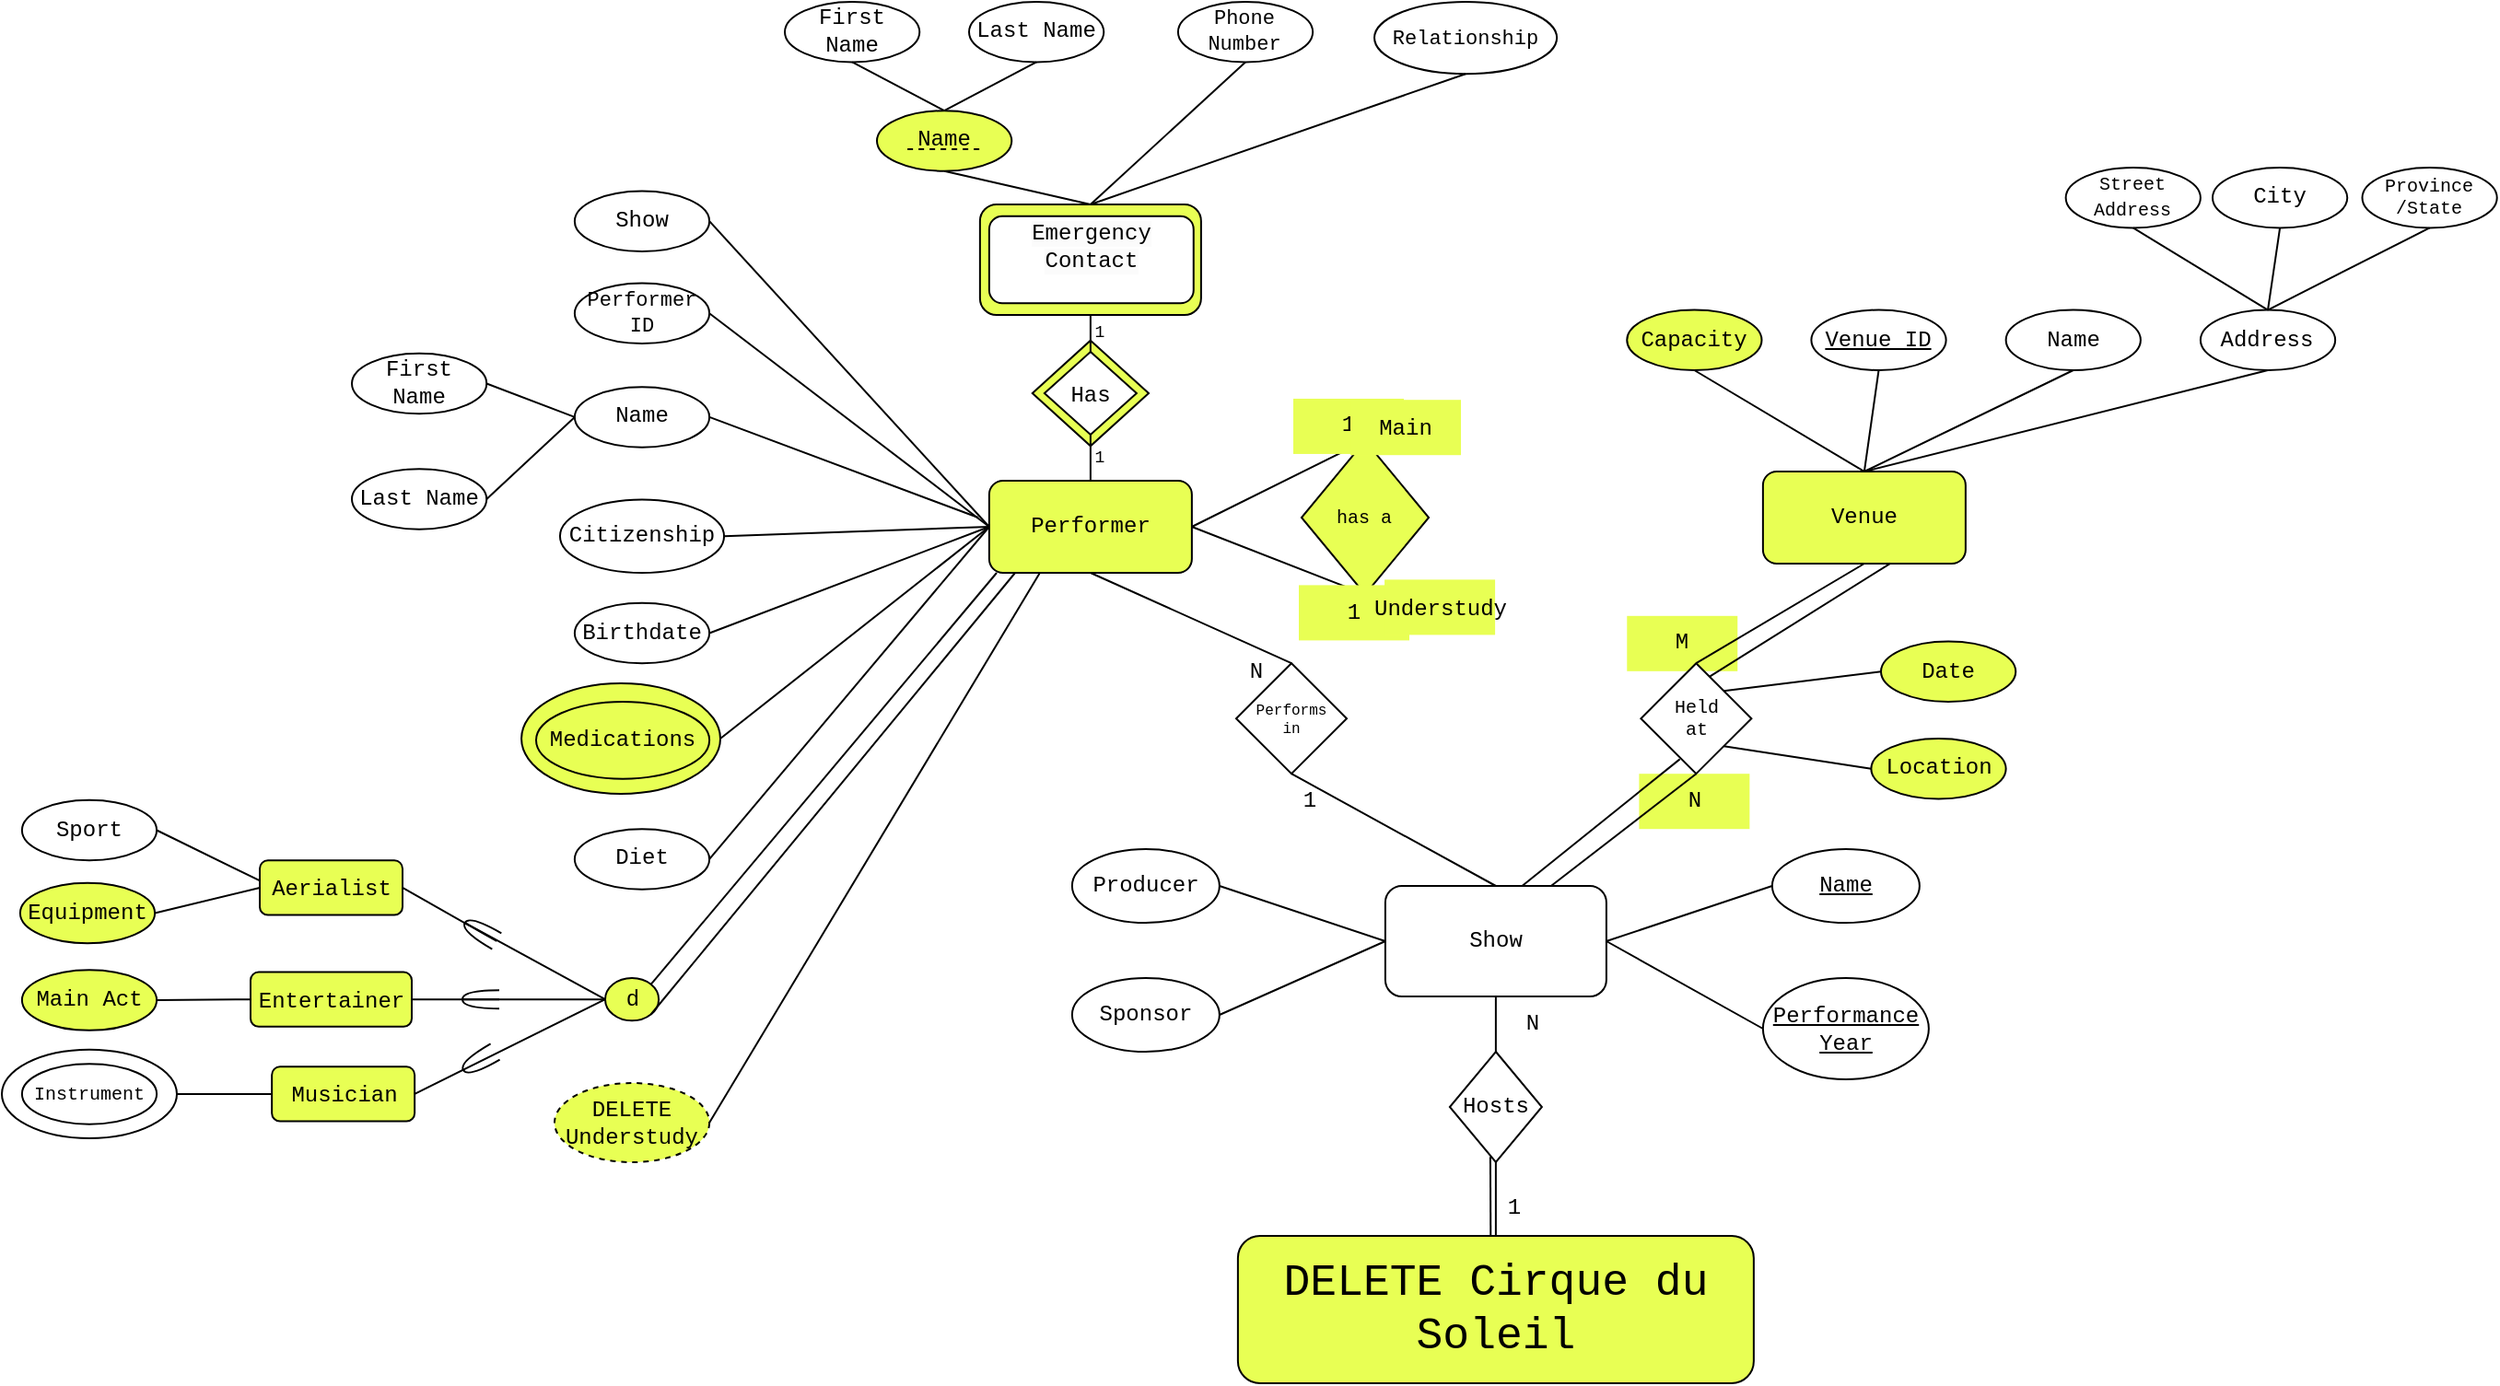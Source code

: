 <mxfile version="22.1.5" type="device">
  <diagram name="Page-1" id="KexDCUkcUmnVTUItNKQy">
    <mxGraphModel dx="1020" dy="557" grid="1" gridSize="10" guides="1" tooltips="1" connect="1" arrows="1" fold="1" page="1" pageScale="1" pageWidth="1400" pageHeight="850" math="0" shadow="0">
      <root>
        <mxCell id="0" />
        <mxCell id="1" parent="0" />
        <mxCell id="oTJskXEKOLYfiJNS8YBE-12" value="" style="rhombus;whiteSpace=wrap;html=1;fillColor=#E8FF54;" vertex="1" parent="1">
          <mxGeometry x="589.38" y="233.86" width="63.12" height="57.29" as="geometry" />
        </mxCell>
        <mxCell id="oTJskXEKOLYfiJNS8YBE-7" value="M" style="text;html=1;strokeColor=none;fillColor=#E8FF54;align=center;verticalAlign=middle;whiteSpace=wrap;rounded=0;fontFamily=Courier New;" vertex="1" parent="1">
          <mxGeometry x="912.13" y="383.41" width="60" height="30" as="geometry" />
        </mxCell>
        <mxCell id="oTJskXEKOLYfiJNS8YBE-5" value="N" style="text;html=1;strokeColor=none;fillColor=#E8FF54;align=center;verticalAlign=middle;whiteSpace=wrap;rounded=0;fontFamily=Courier New;" vertex="1" parent="1">
          <mxGeometry x="918.69" y="469.1" width="60" height="30" as="geometry" />
        </mxCell>
        <mxCell id="oTJskXEKOLYfiJNS8YBE-1" value="" style="ellipse;whiteSpace=wrap;html=1;fillColor=#E8FF54;" vertex="1" parent="1">
          <mxGeometry x="312.03" y="420" width="107.97" height="60" as="geometry" />
        </mxCell>
        <mxCell id="JFHQrs-vCwzhT06aBupK-2" value="Show" style="rounded=1;whiteSpace=wrap;html=1;fontFamily=Courier New;" parent="1" vertex="1">
          <mxGeometry x="780.94" y="530" width="120" height="60" as="geometry" />
        </mxCell>
        <mxCell id="JFHQrs-vCwzhT06aBupK-6" value="&lt;font style=&quot;font-size: 24px;&quot;&gt;&lt;span style=&quot;font-weight: normal;&quot;&gt;DELETE Cirque du Soleil&lt;/span&gt;&lt;/font&gt;" style="rounded=1;whiteSpace=wrap;html=1;fontStyle=1;fontFamily=Courier New;fillColor=#E8FF54;" parent="1" vertex="1">
          <mxGeometry x="700.94" y="720" width="280" height="80" as="geometry" />
        </mxCell>
        <mxCell id="JFHQrs-vCwzhT06aBupK-9" value="" style="rounded=1;whiteSpace=wrap;html=1;fontFamily=Courier New;fillColor=#E8FF54;" parent="1" vertex="1">
          <mxGeometry x="560.94" y="160" width="120" height="60" as="geometry" />
        </mxCell>
        <mxCell id="JFHQrs-vCwzhT06aBupK-10" value="&lt;font&gt;Hosts&lt;/font&gt;" style="rhombus;whiteSpace=wrap;html=1;fontFamily=Courier New;" parent="1" vertex="1">
          <mxGeometry x="815.94" y="620" width="50" height="60" as="geometry" />
        </mxCell>
        <mxCell id="JFHQrs-vCwzhT06aBupK-11" value="" style="endArrow=none;html=1;rounded=0;exitX=0.49;exitY=-0.006;exitDx=0;exitDy=0;entryX=0.44;entryY=0.952;entryDx=0;entryDy=0;entryPerimeter=0;exitPerimeter=0;fontFamily=Courier New;" parent="1" source="JFHQrs-vCwzhT06aBupK-6" target="JFHQrs-vCwzhT06aBupK-10" edge="1">
          <mxGeometry width="50" height="50" relative="1" as="geometry">
            <mxPoint x="830.94" y="720" as="sourcePoint" />
            <mxPoint x="830.94" y="680" as="targetPoint" />
          </mxGeometry>
        </mxCell>
        <mxCell id="JFHQrs-vCwzhT06aBupK-12" value="" style="endArrow=none;html=1;rounded=0;exitX=0.5;exitY=0;exitDx=0;exitDy=0;entryX=0.5;entryY=1;entryDx=0;entryDy=0;fontFamily=Courier New;" parent="1" source="JFHQrs-vCwzhT06aBupK-6" target="JFHQrs-vCwzhT06aBupK-10" edge="1">
          <mxGeometry width="50" height="50" relative="1" as="geometry">
            <mxPoint x="845.94" y="730" as="sourcePoint" />
            <mxPoint x="844.94" y="683" as="targetPoint" />
          </mxGeometry>
        </mxCell>
        <mxCell id="JFHQrs-vCwzhT06aBupK-13" value="" style="endArrow=none;html=1;rounded=0;entryX=0.5;entryY=1;entryDx=0;entryDy=0;fontFamily=Courier New;" parent="1" target="JFHQrs-vCwzhT06aBupK-2" edge="1">
          <mxGeometry width="50" height="50" relative="1" as="geometry">
            <mxPoint x="840.94" y="620" as="sourcePoint" />
            <mxPoint x="890.94" y="570" as="targetPoint" />
          </mxGeometry>
        </mxCell>
        <mxCell id="JFHQrs-vCwzhT06aBupK-14" value="1" style="text;html=1;strokeColor=none;fillColor=none;align=center;verticalAlign=middle;whiteSpace=wrap;rounded=0;fontFamily=Courier New;" parent="1" vertex="1">
          <mxGeometry x="820.94" y="690" width="60" height="30" as="geometry" />
        </mxCell>
        <mxCell id="JFHQrs-vCwzhT06aBupK-16" value="N" style="text;html=1;strokeColor=none;fillColor=none;align=center;verticalAlign=middle;whiteSpace=wrap;rounded=0;fontFamily=Courier New;" parent="1" vertex="1">
          <mxGeometry x="830.94" y="590" width="60" height="30" as="geometry" />
        </mxCell>
        <mxCell id="JFHQrs-vCwzhT06aBupK-18" value="" style="group;fontFamily=Courier New;" parent="1" vertex="1" connectable="0">
          <mxGeometry x="980.94" y="300" width="120" height="60" as="geometry" />
        </mxCell>
        <mxCell id="JFHQrs-vCwzhT06aBupK-17" value="Venue" style="rounded=1;whiteSpace=wrap;html=1;fontFamily=Courier New;fillColor=#E8FF54;" parent="JFHQrs-vCwzhT06aBupK-18" vertex="1">
          <mxGeometry x="5" y="5" width="110" height="50" as="geometry" />
        </mxCell>
        <mxCell id="JFHQrs-vCwzhT06aBupK-25" value="&lt;u&gt;Name&lt;/u&gt;" style="ellipse;whiteSpace=wrap;html=1;fontFamily=Courier New;" parent="1" vertex="1">
          <mxGeometry x="990.94" y="510" width="80" height="40" as="geometry" />
        </mxCell>
        <mxCell id="JFHQrs-vCwzhT06aBupK-26" value="&lt;u&gt;Performance&lt;br&gt;Year&lt;/u&gt;" style="ellipse;whiteSpace=wrap;html=1;fontFamily=Courier New;" parent="1" vertex="1">
          <mxGeometry x="985.94" y="580" width="90" height="55" as="geometry" />
        </mxCell>
        <mxCell id="JFHQrs-vCwzhT06aBupK-27" value="Sponsor" style="ellipse;whiteSpace=wrap;html=1;fontFamily=Courier New;" parent="1" vertex="1">
          <mxGeometry x="610.94" y="580" width="80" height="40" as="geometry" />
        </mxCell>
        <mxCell id="JFHQrs-vCwzhT06aBupK-28" value="Producer" style="ellipse;whiteSpace=wrap;html=1;fontFamily=Courier New;" parent="1" vertex="1">
          <mxGeometry x="610.94" y="510" width="80" height="40" as="geometry" />
        </mxCell>
        <mxCell id="JFHQrs-vCwzhT06aBupK-29" value="" style="endArrow=none;html=1;rounded=0;entryX=0;entryY=0.5;entryDx=0;entryDy=0;fontFamily=Courier New;" parent="1" target="JFHQrs-vCwzhT06aBupK-25" edge="1">
          <mxGeometry width="50" height="50" relative="1" as="geometry">
            <mxPoint x="900.94" y="560" as="sourcePoint" />
            <mxPoint x="950.94" y="510" as="targetPoint" />
          </mxGeometry>
        </mxCell>
        <mxCell id="JFHQrs-vCwzhT06aBupK-30" value="" style="endArrow=none;html=1;rounded=0;entryX=0;entryY=0.5;entryDx=0;entryDy=0;exitX=1;exitY=0.5;exitDx=0;exitDy=0;fontFamily=Courier New;" parent="1" source="JFHQrs-vCwzhT06aBupK-2" target="JFHQrs-vCwzhT06aBupK-26" edge="1">
          <mxGeometry width="50" height="50" relative="1" as="geometry">
            <mxPoint x="910.94" y="570" as="sourcePoint" />
            <mxPoint x="1000.94" y="540" as="targetPoint" />
          </mxGeometry>
        </mxCell>
        <mxCell id="JFHQrs-vCwzhT06aBupK-31" value="" style="endArrow=none;html=1;rounded=0;entryX=0;entryY=0.5;entryDx=0;entryDy=0;exitX=1;exitY=0.5;exitDx=0;exitDy=0;fontFamily=Courier New;" parent="1" source="JFHQrs-vCwzhT06aBupK-28" target="JFHQrs-vCwzhT06aBupK-2" edge="1">
          <mxGeometry width="50" height="50" relative="1" as="geometry">
            <mxPoint x="920.94" y="580" as="sourcePoint" />
            <mxPoint x="1010.94" y="550" as="targetPoint" />
          </mxGeometry>
        </mxCell>
        <mxCell id="JFHQrs-vCwzhT06aBupK-32" value="" style="endArrow=none;html=1;rounded=0;entryX=0;entryY=0.5;entryDx=0;entryDy=0;exitX=1;exitY=0.5;exitDx=0;exitDy=0;fontFamily=Courier New;" parent="1" source="JFHQrs-vCwzhT06aBupK-27" target="JFHQrs-vCwzhT06aBupK-2" edge="1">
          <mxGeometry width="50" height="50" relative="1" as="geometry">
            <mxPoint x="700.94" y="540" as="sourcePoint" />
            <mxPoint x="790.94" y="570" as="targetPoint" />
          </mxGeometry>
        </mxCell>
        <mxCell id="JFHQrs-vCwzhT06aBupK-33" value="" style="endArrow=none;html=1;rounded=0;entryX=0.5;entryY=1;entryDx=0;entryDy=0;fontFamily=Courier New;exitX=0.75;exitY=0;exitDx=0;exitDy=0;fillColor=#None;" parent="1" target="JFHQrs-vCwzhT06aBupK-34" edge="1" source="JFHQrs-vCwzhT06aBupK-2">
          <mxGeometry width="50" height="50" relative="1" as="geometry">
            <mxPoint x="840.94" y="530" as="sourcePoint" />
            <mxPoint x="890.94" y="480" as="targetPoint" />
          </mxGeometry>
        </mxCell>
        <mxCell id="JFHQrs-vCwzhT06aBupK-34" value="Held&lt;br style=&quot;font-size: 10px;&quot;&gt;at" style="rhombus;whiteSpace=wrap;html=1;fontSize=10;fontFamily=Courier New;" parent="1" vertex="1">
          <mxGeometry x="919.69" y="409.1" width="60" height="60" as="geometry" />
        </mxCell>
        <mxCell id="JFHQrs-vCwzhT06aBupK-35" value="" style="endArrow=none;html=1;rounded=0;exitX=0.5;exitY=0;exitDx=0;exitDy=0;entryX=0.5;entryY=1;entryDx=0;entryDy=0;fontFamily=Courier New;" parent="1" source="JFHQrs-vCwzhT06aBupK-34" target="JFHQrs-vCwzhT06aBupK-17" edge="1">
          <mxGeometry width="50" height="50" relative="1" as="geometry">
            <mxPoint x="930.94" y="420" as="sourcePoint" />
            <mxPoint x="1040.94" y="360" as="targetPoint" />
          </mxGeometry>
        </mxCell>
        <mxCell id="JFHQrs-vCwzhT06aBupK-36" value="" style="endArrow=none;html=1;rounded=0;entryX=0.5;entryY=1;entryDx=0;entryDy=0;exitX=0.5;exitY=0;exitDx=0;exitDy=0;fontFamily=Courier New;" parent="1" source="JFHQrs-vCwzhT06aBupK-2" target="JFHQrs-vCwzhT06aBupK-37" edge="1">
          <mxGeometry width="50" height="50" relative="1" as="geometry">
            <mxPoint x="690.94" y="570.0" as="sourcePoint" />
            <mxPoint x="590.94" y="480" as="targetPoint" />
          </mxGeometry>
        </mxCell>
        <mxCell id="JFHQrs-vCwzhT06aBupK-37" value="Performs&lt;br style=&quot;font-size: 8px;&quot;&gt;in" style="rhombus;whiteSpace=wrap;html=1;fontSize=8;fontFamily=Courier New;" parent="1" vertex="1">
          <mxGeometry x="700" y="409.1" width="60" height="60" as="geometry" />
        </mxCell>
        <mxCell id="JFHQrs-vCwzhT06aBupK-38" value="" style="endArrow=none;html=1;rounded=0;exitX=0.5;exitY=0;exitDx=0;exitDy=0;entryX=0.5;entryY=1;entryDx=0;entryDy=0;fontFamily=Courier New;" parent="1" source="JFHQrs-vCwzhT06aBupK-37" edge="1">
          <mxGeometry width="50" height="50" relative="1" as="geometry">
            <mxPoint x="630.94" y="420" as="sourcePoint" />
            <mxPoint x="620.94" y="360" as="targetPoint" />
          </mxGeometry>
        </mxCell>
        <mxCell id="JFHQrs-vCwzhT06aBupK-39" value="Date" style="ellipse;whiteSpace=wrap;html=1;container=0;fontFamily=Courier New;fillColor=#E8FF54;" parent="1" vertex="1">
          <mxGeometry x="1050" y="397.273" width="73.125" height="32.727" as="geometry" />
        </mxCell>
        <mxCell id="JFHQrs-vCwzhT06aBupK-40" value="Location" style="ellipse;whiteSpace=wrap;html=1;container=0;fontFamily=Courier New;fillColor=#E8FF54;" parent="1" vertex="1">
          <mxGeometry x="1044.695" y="450.003" width="73.125" height="32.727" as="geometry" />
        </mxCell>
        <mxCell id="JFHQrs-vCwzhT06aBupK-41" value="&lt;u&gt;Venue ID&lt;/u&gt;" style="ellipse;whiteSpace=wrap;html=1;container=0;fontFamily=Courier New;" parent="1" vertex="1">
          <mxGeometry x="1012.19" y="217.273" width="73.125" height="32.727" as="geometry" />
        </mxCell>
        <mxCell id="JFHQrs-vCwzhT06aBupK-42" value="Name" style="ellipse;whiteSpace=wrap;html=1;container=0;fontFamily=Courier New;" parent="1" vertex="1">
          <mxGeometry x="1117.815" y="217.273" width="73.125" height="32.727" as="geometry" />
        </mxCell>
        <mxCell id="JFHQrs-vCwzhT06aBupK-43" value="Address" style="ellipse;whiteSpace=wrap;html=1;container=0;fontFamily=Courier New;" parent="1" vertex="1">
          <mxGeometry x="1223.44" y="217.273" width="73.125" height="32.727" as="geometry" />
        </mxCell>
        <mxCell id="JFHQrs-vCwzhT06aBupK-44" value="&lt;font style=&quot;font-size: 10px;&quot;&gt;Street Address&lt;/font&gt;" style="ellipse;whiteSpace=wrap;html=1;container=0;fontSize=11;fontFamily=Courier New;" parent="1" vertex="1">
          <mxGeometry x="1150.315" y="140" width="73.125" height="32.727" as="geometry" />
        </mxCell>
        <mxCell id="JFHQrs-vCwzhT06aBupK-45" value="City" style="ellipse;whiteSpace=wrap;html=1;container=0;fontFamily=Courier New;" parent="1" vertex="1">
          <mxGeometry x="1229.995" y="140" width="73.125" height="32.727" as="geometry" />
        </mxCell>
        <mxCell id="JFHQrs-vCwzhT06aBupK-46" value="Province&lt;br&gt;/State" style="ellipse;whiteSpace=wrap;html=1;container=0;fontSize=10;fontFamily=Courier New;" parent="1" vertex="1">
          <mxGeometry x="1311.245" y="140" width="73.125" height="32.727" as="geometry" />
        </mxCell>
        <mxCell id="JFHQrs-vCwzhT06aBupK-49" value="Show" style="ellipse;whiteSpace=wrap;html=1;container=0;fontFamily=Courier New;" parent="1" vertex="1">
          <mxGeometry x="340.94" y="152.733" width="73.125" height="32.727" as="geometry" />
        </mxCell>
        <mxCell id="JFHQrs-vCwzhT06aBupK-50" value="Performer ID" style="ellipse;whiteSpace=wrap;html=1;container=0;fontSize=11;fontFamily=Courier New;" parent="1" vertex="1">
          <mxGeometry x="340.94" y="202.733" width="73.125" height="32.727" as="geometry" />
        </mxCell>
        <mxCell id="JFHQrs-vCwzhT06aBupK-51" value="Name" style="ellipse;whiteSpace=wrap;html=1;container=0;fontFamily=Courier New;" parent="1" vertex="1">
          <mxGeometry x="340.94" y="259.103" width="73.125" height="32.727" as="geometry" />
        </mxCell>
        <mxCell id="JFHQrs-vCwzhT06aBupK-52" value="Diet" style="ellipse;whiteSpace=wrap;html=1;container=0;fontFamily=Courier New;" parent="1" vertex="1">
          <mxGeometry x="340.94" y="499.103" width="73.125" height="32.727" as="geometry" />
        </mxCell>
        <mxCell id="JFHQrs-vCwzhT06aBupK-53" value="First Name" style="ellipse;whiteSpace=wrap;html=1;container=0;fontFamily=Courier New;" parent="1" vertex="1">
          <mxGeometry x="220" y="240.903" width="73.125" height="32.727" as="geometry" />
        </mxCell>
        <mxCell id="JFHQrs-vCwzhT06aBupK-54" value="Last Name" style="ellipse;whiteSpace=wrap;html=1;container=0;fontFamily=Courier New;" parent="1" vertex="1">
          <mxGeometry x="220" y="303.633" width="73.125" height="32.727" as="geometry" />
        </mxCell>
        <mxCell id="JFHQrs-vCwzhT06aBupK-55" value="Medications" style="ellipse;whiteSpace=wrap;html=1;container=0;fontFamily=Courier New;fillColor=#E8FF54;" parent="1" vertex="1">
          <mxGeometry x="320" y="430" width="94.07" height="41.83" as="geometry" />
        </mxCell>
        <mxCell id="JFHQrs-vCwzhT06aBupK-56" value="Citizenship" style="ellipse;whiteSpace=wrap;html=1;container=0;fontFamily=Courier New;" parent="1" vertex="1">
          <mxGeometry x="332.97" y="320.23" width="89.06" height="39.77" as="geometry" />
        </mxCell>
        <mxCell id="JFHQrs-vCwzhT06aBupK-57" value="Birthdate" style="ellipse;whiteSpace=wrap;html=1;container=0;fontFamily=Courier New;" parent="1" vertex="1">
          <mxGeometry x="340.94" y="376.373" width="73.125" height="32.727" as="geometry" />
        </mxCell>
        <mxCell id="JFHQrs-vCwzhT06aBupK-59" value="d" style="ellipse;whiteSpace=wrap;html=1;container=0;fontFamily=Courier New;fillColor=#E8FF54;" parent="1" vertex="1">
          <mxGeometry x="357.5" y="580" width="29.06" height="23.17" as="geometry" />
        </mxCell>
        <mxCell id="JFHQrs-vCwzhT06aBupK-69" value="&lt;font style=&quot;font-size: 10px;&quot;&gt;has a&lt;/font&gt;" style="rhombus;whiteSpace=wrap;html=1;fontFamily=Courier New;fillColor=#E8FF54;" parent="1" vertex="1">
          <mxGeometry x="735.47" y="288.29" width="69.06" height="83.41" as="geometry" />
        </mxCell>
        <mxCell id="JFHQrs-vCwzhT06aBupK-70" value="First Name" style="ellipse;whiteSpace=wrap;html=1;container=0;fontFamily=Courier New;" parent="1" vertex="1">
          <mxGeometry x="455.01" y="50.003" width="73.125" height="32.727" as="geometry" />
        </mxCell>
        <mxCell id="JFHQrs-vCwzhT06aBupK-71" value="Last Name" style="ellipse;whiteSpace=wrap;html=1;container=0;fontFamily=Courier New;" parent="1" vertex="1">
          <mxGeometry x="555.01" y="50.003" width="73.125" height="32.727" as="geometry" />
        </mxCell>
        <mxCell id="JFHQrs-vCwzhT06aBupK-73" value="DELETE Understudy" style="ellipse;whiteSpace=wrap;html=1;container=0;dashed=1;fontFamily=Courier New;fillColor=#E8FF54;" parent="1" vertex="1">
          <mxGeometry x="330" y="637.02" width="84.07" height="42.98" as="geometry" />
        </mxCell>
        <mxCell id="JFHQrs-vCwzhT06aBupK-74" value="Phone&lt;br&gt;Number" style="ellipse;whiteSpace=wrap;html=1;container=0;fontSize=11;fontFamily=Courier New;fillColor=#FFFFFF;" parent="1" vertex="1">
          <mxGeometry x="668.45" y="50.003" width="73.125" height="32.727" as="geometry" />
        </mxCell>
        <mxCell id="JFHQrs-vCwzhT06aBupK-75" value="Relationship" style="ellipse;whiteSpace=wrap;html=1;container=0;fontSize=11;fontFamily=Courier New;" parent="1" vertex="1">
          <mxGeometry x="775.01" y="50" width="99.06" height="39.1" as="geometry" />
        </mxCell>
        <mxCell id="JFHQrs-vCwzhT06aBupK-76" value="&lt;font face=&quot;Courier New&quot;&gt;Has&lt;/font&gt;" style="rhombus;whiteSpace=wrap;html=1;" parent="1" vertex="1">
          <mxGeometry x="595.94" y="240" width="50" height="45" as="geometry" />
        </mxCell>
        <mxCell id="JFHQrs-vCwzhT06aBupK-77" value="1" style="text;html=1;strokeColor=none;fillColor=none;align=center;verticalAlign=middle;whiteSpace=wrap;rounded=0;fontFamily=Courier New;" parent="1" vertex="1">
          <mxGeometry x="710" y="469.1" width="60" height="30" as="geometry" />
        </mxCell>
        <mxCell id="JFHQrs-vCwzhT06aBupK-78" value="N" style="text;html=1;strokeColor=none;fillColor=none;align=center;verticalAlign=middle;whiteSpace=wrap;rounded=0;fontFamily=Courier New;" parent="1" vertex="1">
          <mxGeometry x="680.94" y="398.64" width="60" height="30" as="geometry" />
        </mxCell>
        <mxCell id="JFHQrs-vCwzhT06aBupK-79" value="" style="endArrow=none;html=1;rounded=0;exitX=0.5;exitY=0;exitDx=0;exitDy=0;entryX=0.5;entryY=1;entryDx=0;entryDy=0;" parent="1" source="JFHQrs-vCwzhT06aBupK-76" target="JFHQrs-vCwzhT06aBupK-9" edge="1">
          <mxGeometry width="50" height="50" relative="1" as="geometry">
            <mxPoint x="670" y="270" as="sourcePoint" />
            <mxPoint x="720" y="220" as="targetPoint" />
          </mxGeometry>
        </mxCell>
        <mxCell id="JFHQrs-vCwzhT06aBupK-80" value="" style="endArrow=none;html=1;rounded=0;exitX=0.5;exitY=0;exitDx=0;exitDy=0;entryX=0.5;entryY=1;entryDx=0;entryDy=0;" parent="1" source="JFHQrs-vCwzhT06aBupK-23" target="JFHQrs-vCwzhT06aBupK-76" edge="1">
          <mxGeometry width="50" height="50" relative="1" as="geometry">
            <mxPoint x="620.94" y="300" as="sourcePoint" />
            <mxPoint x="631" y="230" as="targetPoint" />
          </mxGeometry>
        </mxCell>
        <mxCell id="JFHQrs-vCwzhT06aBupK-81" value="1" style="text;html=1;strokeColor=none;fillColor=none;align=center;verticalAlign=middle;whiteSpace=wrap;rounded=0;fontFamily=Courier New;fontSize=9;" parent="1" vertex="1">
          <mxGeometry x="595.94" y="282.63" width="60" height="30" as="geometry" />
        </mxCell>
        <mxCell id="JFHQrs-vCwzhT06aBupK-83" value="1" style="text;html=1;strokeColor=none;fillColor=none;align=center;verticalAlign=middle;whiteSpace=wrap;rounded=0;fontFamily=Courier New;fontSize=9;" parent="1" vertex="1">
          <mxGeometry x="595.94" y="215" width="60" height="30" as="geometry" />
        </mxCell>
        <mxCell id="JFHQrs-vCwzhT06aBupK-85" value="" style="endArrow=none;html=1;rounded=0;entryX=0.5;entryY=0;entryDx=0;entryDy=0;exitX=1;exitY=0.5;exitDx=0;exitDy=0;" parent="1" source="JFHQrs-vCwzhT06aBupK-23" target="JFHQrs-vCwzhT06aBupK-69" edge="1">
          <mxGeometry width="50" height="50" relative="1" as="geometry">
            <mxPoint x="680.94" y="330" as="sourcePoint" />
            <mxPoint x="730" y="250" as="targetPoint" />
          </mxGeometry>
        </mxCell>
        <mxCell id="JFHQrs-vCwzhT06aBupK-86" value="" style="endArrow=none;html=1;rounded=0;exitX=1;exitY=0.5;exitDx=0;exitDy=0;entryX=0.5;entryY=1;entryDx=0;entryDy=0;" parent="1" source="JFHQrs-vCwzhT06aBupK-23" target="JFHQrs-vCwzhT06aBupK-69" edge="1">
          <mxGeometry width="50" height="50" relative="1" as="geometry">
            <mxPoint x="680.94" y="330" as="sourcePoint" />
            <mxPoint x="740" y="330" as="targetPoint" />
          </mxGeometry>
        </mxCell>
        <mxCell id="JFHQrs-vCwzhT06aBupK-88" value="" style="endArrow=none;html=1;rounded=0;exitX=0.5;exitY=0;exitDx=0;exitDy=0;entryX=0.5;entryY=1;entryDx=0;entryDy=0;" parent="1" source="JFHQrs-vCwzhT06aBupK-9" target="JFHQrs-vCwzhT06aBupK-72" edge="1">
          <mxGeometry width="50" height="50" relative="1" as="geometry">
            <mxPoint x="650" y="150" as="sourcePoint" />
            <mxPoint x="700" y="100" as="targetPoint" />
          </mxGeometry>
        </mxCell>
        <mxCell id="JFHQrs-vCwzhT06aBupK-89" value="" style="endArrow=none;html=1;rounded=0;exitX=0.5;exitY=0;exitDx=0;exitDy=0;entryX=0.5;entryY=1;entryDx=0;entryDy=0;" parent="1" source="JFHQrs-vCwzhT06aBupK-72" target="JFHQrs-vCwzhT06aBupK-70" edge="1">
          <mxGeometry width="50" height="50" relative="1" as="geometry">
            <mxPoint x="340" y="110" as="sourcePoint" />
            <mxPoint x="390" y="60" as="targetPoint" />
          </mxGeometry>
        </mxCell>
        <mxCell id="JFHQrs-vCwzhT06aBupK-90" value="" style="endArrow=none;html=1;rounded=0;exitX=0.5;exitY=0;exitDx=0;exitDy=0;entryX=0.5;entryY=1;entryDx=0;entryDy=0;" parent="1" source="JFHQrs-vCwzhT06aBupK-72" target="JFHQrs-vCwzhT06aBupK-71" edge="1">
          <mxGeometry width="50" height="50" relative="1" as="geometry">
            <mxPoint x="552" y="119" as="sourcePoint" />
            <mxPoint x="502" y="93" as="targetPoint" />
          </mxGeometry>
        </mxCell>
        <mxCell id="JFHQrs-vCwzhT06aBupK-91" value="" style="endArrow=none;html=1;rounded=0;exitX=0.5;exitY=0;exitDx=0;exitDy=0;entryX=0.5;entryY=1;entryDx=0;entryDy=0;" parent="1" source="JFHQrs-vCwzhT06aBupK-9" target="JFHQrs-vCwzhT06aBupK-74" edge="1">
          <mxGeometry width="50" height="50" relative="1" as="geometry">
            <mxPoint x="562" y="129" as="sourcePoint" />
            <mxPoint x="512" y="103" as="targetPoint" />
          </mxGeometry>
        </mxCell>
        <mxCell id="JFHQrs-vCwzhT06aBupK-92" value="" style="endArrow=none;html=1;rounded=0;exitX=0.5;exitY=0;exitDx=0;exitDy=0;entryX=0.5;entryY=1;entryDx=0;entryDy=0;" parent="1" source="JFHQrs-vCwzhT06aBupK-9" target="JFHQrs-vCwzhT06aBupK-75" edge="1">
          <mxGeometry width="50" height="50" relative="1" as="geometry">
            <mxPoint x="631" y="170" as="sourcePoint" />
            <mxPoint x="715" y="93" as="targetPoint" />
          </mxGeometry>
        </mxCell>
        <mxCell id="JFHQrs-vCwzhT06aBupK-93" value="" style="endArrow=none;html=1;rounded=0;entryX=0;entryY=0.5;entryDx=0;entryDy=0;exitX=1;exitY=0.5;exitDx=0;exitDy=0;" parent="1" source="JFHQrs-vCwzhT06aBupK-49" target="JFHQrs-vCwzhT06aBupK-23" edge="1">
          <mxGeometry width="50" height="50" relative="1" as="geometry">
            <mxPoint x="460" y="240" as="sourcePoint" />
            <mxPoint x="560.94" y="330" as="targetPoint" />
          </mxGeometry>
        </mxCell>
        <mxCell id="JFHQrs-vCwzhT06aBupK-94" value="" style="endArrow=none;html=1;rounded=0;exitX=1;exitY=0.5;exitDx=0;exitDy=0;" parent="1" source="JFHQrs-vCwzhT06aBupK-51" edge="1">
          <mxGeometry width="50" height="50" relative="1" as="geometry">
            <mxPoint x="450" y="330" as="sourcePoint" />
            <mxPoint x="560" y="330" as="targetPoint" />
          </mxGeometry>
        </mxCell>
        <mxCell id="JFHQrs-vCwzhT06aBupK-95" value="" style="endArrow=none;html=1;rounded=0;entryX=0;entryY=0.5;entryDx=0;entryDy=0;exitX=1;exitY=0.5;exitDx=0;exitDy=0;" parent="1" source="JFHQrs-vCwzhT06aBupK-56" target="JFHQrs-vCwzhT06aBupK-23" edge="1">
          <mxGeometry width="50" height="50" relative="1" as="geometry">
            <mxPoint x="450" y="386.37" as="sourcePoint" />
            <mxPoint x="560.94" y="330" as="targetPoint" />
          </mxGeometry>
        </mxCell>
        <mxCell id="JFHQrs-vCwzhT06aBupK-96" value="" style="endArrow=none;html=1;rounded=0;exitX=1;exitY=0.5;exitDx=0;exitDy=0;entryX=0;entryY=0.5;entryDx=0;entryDy=0;" parent="1" source="JFHQrs-vCwzhT06aBupK-50" edge="1" target="JFHQrs-vCwzhT06aBupK-23">
          <mxGeometry width="50" height="50" relative="1" as="geometry">
            <mxPoint x="444" y="199" as="sourcePoint" />
            <mxPoint x="560" y="330" as="targetPoint" />
          </mxGeometry>
        </mxCell>
        <mxCell id="JFHQrs-vCwzhT06aBupK-97" value="" style="endArrow=none;html=1;rounded=0;entryX=0;entryY=0.5;entryDx=0;entryDy=0;exitX=1;exitY=0.5;exitDx=0;exitDy=0;" parent="1" source="JFHQrs-vCwzhT06aBupK-57" target="JFHQrs-vCwzhT06aBupK-23" edge="1">
          <mxGeometry width="50" height="50" relative="1" as="geometry">
            <mxPoint x="432" y="350" as="sourcePoint" />
            <mxPoint x="560.94" y="330" as="targetPoint" />
          </mxGeometry>
        </mxCell>
        <mxCell id="JFHQrs-vCwzhT06aBupK-98" value="" style="endArrow=none;html=1;rounded=0;entryX=0;entryY=0.5;entryDx=0;entryDy=0;exitX=1;exitY=0.5;exitDx=0;exitDy=0;" parent="1" source="oTJskXEKOLYfiJNS8YBE-1" target="JFHQrs-vCwzhT06aBupK-23" edge="1">
          <mxGeometry width="50" height="50" relative="1" as="geometry">
            <mxPoint x="450" y="420" as="sourcePoint" />
            <mxPoint x="560.94" y="330" as="targetPoint" />
          </mxGeometry>
        </mxCell>
        <mxCell id="JFHQrs-vCwzhT06aBupK-99" value="" style="endArrow=none;html=1;rounded=0;exitX=1;exitY=0.5;exitDx=0;exitDy=0;entryX=0;entryY=0.5;entryDx=0;entryDy=0;" parent="1" source="JFHQrs-vCwzhT06aBupK-52" edge="1" target="JFHQrs-vCwzhT06aBupK-23">
          <mxGeometry width="50" height="50" relative="1" as="geometry">
            <mxPoint x="424" y="461" as="sourcePoint" />
            <mxPoint x="560" y="330" as="targetPoint" />
          </mxGeometry>
        </mxCell>
        <mxCell id="JFHQrs-vCwzhT06aBupK-100" value="" style="endArrow=none;html=1;rounded=0;exitX=1;exitY=0;exitDx=0;exitDy=0;" parent="1" source="JFHQrs-vCwzhT06aBupK-59" edge="1">
          <mxGeometry width="50" height="50" relative="1" as="geometry">
            <mxPoint x="424" y="525" as="sourcePoint" />
            <mxPoint x="570" y="360" as="targetPoint" />
          </mxGeometry>
        </mxCell>
        <mxCell id="JFHQrs-vCwzhT06aBupK-101" value="" style="endArrow=none;html=1;rounded=0;exitX=1;exitY=0.5;exitDx=0;exitDy=0;entryX=0.25;entryY=1;entryDx=0;entryDy=0;" parent="1" source="JFHQrs-vCwzhT06aBupK-73" edge="1" target="JFHQrs-vCwzhT06aBupK-23">
          <mxGeometry width="50" height="50" relative="1" as="geometry">
            <mxPoint x="424" y="593" as="sourcePoint" />
            <mxPoint x="560" y="330" as="targetPoint" />
          </mxGeometry>
        </mxCell>
        <mxCell id="JFHQrs-vCwzhT06aBupK-102" value="" style="endArrow=none;html=1;rounded=0;entryX=0;entryY=0.5;entryDx=0;entryDy=0;exitX=1;exitY=0.5;exitDx=0;exitDy=0;" parent="1" source="JFHQrs-vCwzhT06aBupK-53" target="JFHQrs-vCwzhT06aBupK-51" edge="1">
          <mxGeometry width="50" height="50" relative="1" as="geometry">
            <mxPoint x="290" y="330" as="sourcePoint" />
            <mxPoint x="330" y="260" as="targetPoint" />
          </mxGeometry>
        </mxCell>
        <mxCell id="JFHQrs-vCwzhT06aBupK-104" value="" style="endArrow=none;html=1;rounded=0;entryX=0;entryY=0.5;entryDx=0;entryDy=0;exitX=1;exitY=0.5;exitDx=0;exitDy=0;" parent="1" source="JFHQrs-vCwzhT06aBupK-54" target="JFHQrs-vCwzhT06aBupK-51" edge="1">
          <mxGeometry width="50" height="50" relative="1" as="geometry">
            <mxPoint x="303" y="267" as="sourcePoint" />
            <mxPoint x="351" y="285" as="targetPoint" />
          </mxGeometry>
        </mxCell>
        <mxCell id="JFHQrs-vCwzhT06aBupK-105" value="" style="endArrow=none;html=1;rounded=0;entryX=0;entryY=0.5;entryDx=0;entryDy=0;exitX=1;exitY=0.5;exitDx=0;exitDy=0;" parent="1" source="oTJskXEKOLYfiJNS8YBE-24" target="JFHQrs-vCwzhT06aBupK-59" edge="1">
          <mxGeometry width="50" height="50" relative="1" as="geometry">
            <mxPoint x="254.065" y="532.486" as="sourcePoint" />
            <mxPoint x="340" y="600" as="targetPoint" />
          </mxGeometry>
        </mxCell>
        <mxCell id="JFHQrs-vCwzhT06aBupK-106" value="" style="endArrow=none;html=1;rounded=0;exitX=1;exitY=0.5;exitDx=0;exitDy=0;entryX=0;entryY=0.5;entryDx=0;entryDy=0;" parent="1" source="oTJskXEKOLYfiJNS8YBE-27" target="JFHQrs-vCwzhT06aBupK-59" edge="1">
          <mxGeometry width="50" height="50" relative="1" as="geometry">
            <mxPoint x="254.06" y="593.075" as="sourcePoint" />
            <mxPoint x="340" y="590" as="targetPoint" />
          </mxGeometry>
        </mxCell>
        <mxCell id="JFHQrs-vCwzhT06aBupK-107" value="" style="endArrow=none;html=1;rounded=0;entryX=0;entryY=0.5;entryDx=0;entryDy=0;exitX=1;exitY=0.5;exitDx=0;exitDy=0;" parent="1" source="oTJskXEKOLYfiJNS8YBE-17" target="JFHQrs-vCwzhT06aBupK-59" edge="1">
          <mxGeometry width="50" height="50" relative="1" as="geometry">
            <mxPoint x="254.065" y="642.946" as="sourcePoint" />
            <mxPoint x="300" y="640" as="targetPoint" />
          </mxGeometry>
        </mxCell>
        <mxCell id="JFHQrs-vCwzhT06aBupK-110" value="" style="group" parent="1" vertex="1" connectable="0">
          <mxGeometry x="30" y="516.123" width="224.07" height="150.917" as="geometry" />
        </mxCell>
        <mxCell id="JFHQrs-vCwzhT06aBupK-68" value="" style="group;fontFamily=Courier New;" parent="JFHQrs-vCwzhT06aBupK-110" vertex="1" connectable="0">
          <mxGeometry y="102.737" width="95" height="48.18" as="geometry" />
        </mxCell>
        <mxCell id="JFHQrs-vCwzhT06aBupK-61" value="" style="ellipse;whiteSpace=wrap;html=1;fontFamily=Courier New;" parent="JFHQrs-vCwzhT06aBupK-68" vertex="1">
          <mxGeometry width="95" height="48.18" as="geometry" />
        </mxCell>
        <mxCell id="JFHQrs-vCwzhT06aBupK-60" value="&lt;font style=&quot;font-size: 10px;&quot;&gt;Instrument&lt;/font&gt;" style="ellipse;whiteSpace=wrap;html=1;container=0;fontFamily=Courier New;" parent="JFHQrs-vCwzhT06aBupK-68" vertex="1">
          <mxGeometry x="10.94" y="7.73" width="73.13" height="32.73" as="geometry" />
        </mxCell>
        <mxCell id="JFHQrs-vCwzhT06aBupK-108" value="" style="endArrow=none;html=1;rounded=0;entryX=0;entryY=0.5;entryDx=0;entryDy=0;exitX=1;exitY=0.5;exitDx=0;exitDy=0;" parent="JFHQrs-vCwzhT06aBupK-110" source="JFHQrs-vCwzhT06aBupK-61" edge="1">
          <mxGeometry width="50" height="50" relative="1" as="geometry">
            <mxPoint x="100" y="127.307" as="sourcePoint" />
            <mxPoint x="150.94" y="126.824" as="targetPoint" />
          </mxGeometry>
        </mxCell>
        <mxCell id="JFHQrs-vCwzhT06aBupK-109" value="" style="endArrow=none;html=1;rounded=0;entryX=0;entryY=0.5;entryDx=0;entryDy=0;exitX=1;exitY=0.5;exitDx=0;exitDy=0;" parent="JFHQrs-vCwzhT06aBupK-110" source="JFHQrs-vCwzhT06aBupK-63" edge="1">
          <mxGeometry width="50" height="50" relative="1" as="geometry">
            <mxPoint x="60" y="77.307" as="sourcePoint" />
            <mxPoint x="150.94" y="16.364" as="targetPoint" />
          </mxGeometry>
        </mxCell>
        <mxCell id="oTJskXEKOLYfiJNS8YBE-15" value="&lt;font face=&quot;Courier New&quot;&gt;Aerialist&lt;/font&gt;" style="rounded=1;whiteSpace=wrap;html=1;fillColor=#E8FF54;" vertex="1" parent="JFHQrs-vCwzhT06aBupK-110">
          <mxGeometry x="140" width="77.5" height="29.66" as="geometry" />
        </mxCell>
        <mxCell id="oTJskXEKOLYfiJNS8YBE-16" value="&lt;font face=&quot;Courier New&quot;&gt;Entertainer&lt;/font&gt;" style="rounded=1;whiteSpace=wrap;html=1;fillColor=#E8FF54;" vertex="1" parent="JFHQrs-vCwzhT06aBupK-110">
          <mxGeometry x="135" y="60.63" width="87.5" height="29.66" as="geometry" />
        </mxCell>
        <mxCell id="oTJskXEKOLYfiJNS8YBE-17" value="&lt;font face=&quot;Courier New&quot;&gt;Musician&lt;/font&gt;" style="rounded=1;whiteSpace=wrap;html=1;fillColor=#E8FF54;" vertex="1" parent="JFHQrs-vCwzhT06aBupK-110">
          <mxGeometry x="146.57" y="112" width="77.5" height="29.66" as="geometry" />
        </mxCell>
        <mxCell id="oTJskXEKOLYfiJNS8YBE-33" value="Main Act" style="ellipse;whiteSpace=wrap;html=1;container=0;fontFamily=Courier New;fillColor=#E8FF54;" vertex="1" parent="JFHQrs-vCwzhT06aBupK-110">
          <mxGeometry x="10.94" y="59.56" width="73.125" height="32.727" as="geometry" />
        </mxCell>
        <mxCell id="oTJskXEKOLYfiJNS8YBE-34" value="" style="endArrow=none;html=1;rounded=0;exitX=1;exitY=0.5;exitDx=0;exitDy=0;entryX=0;entryY=0.5;entryDx=0;entryDy=0;" edge="1" parent="JFHQrs-vCwzhT06aBupK-110" source="oTJskXEKOLYfiJNS8YBE-33" target="oTJskXEKOLYfiJNS8YBE-16">
          <mxGeometry width="50" height="50" relative="1" as="geometry">
            <mxPoint x="170" y="-6.123" as="sourcePoint" />
            <mxPoint x="220" y="-56.123" as="targetPoint" />
          </mxGeometry>
        </mxCell>
        <mxCell id="tToAiunrEH-e2NJfcztU-1" value="" style="endArrow=none;html=1;rounded=0;entryX=0;entryY=0.5;entryDx=0;entryDy=0;exitX=1;exitY=0;exitDx=0;exitDy=0;" parent="1" target="JFHQrs-vCwzhT06aBupK-39" edge="1" source="JFHQrs-vCwzhT06aBupK-34">
          <mxGeometry width="50" height="50" relative="1" as="geometry">
            <mxPoint x="1040" y="300" as="sourcePoint" />
            <mxPoint x="1090" y="250" as="targetPoint" />
          </mxGeometry>
        </mxCell>
        <mxCell id="tToAiunrEH-e2NJfcztU-2" value="" style="endArrow=none;html=1;rounded=0;entryX=0;entryY=0.5;entryDx=0;entryDy=0;exitX=1;exitY=1;exitDx=0;exitDy=0;" parent="1" target="JFHQrs-vCwzhT06aBupK-40" edge="1" source="JFHQrs-vCwzhT06aBupK-34">
          <mxGeometry width="50" height="50" relative="1" as="geometry">
            <mxPoint x="1040" y="300" as="sourcePoint" />
            <mxPoint x="848" y="260" as="targetPoint" />
          </mxGeometry>
        </mxCell>
        <mxCell id="tToAiunrEH-e2NJfcztU-3" value="" style="endArrow=none;html=1;rounded=0;entryX=0.5;entryY=1;entryDx=0;entryDy=0;exitX=0.5;exitY=0;exitDx=0;exitDy=0;" parent="1" target="JFHQrs-vCwzhT06aBupK-41" edge="1" source="JFHQrs-vCwzhT06aBupK-17">
          <mxGeometry width="50" height="50" relative="1" as="geometry">
            <mxPoint x="1040" y="300" as="sourcePoint" />
            <mxPoint x="953" y="260" as="targetPoint" />
          </mxGeometry>
        </mxCell>
        <mxCell id="tToAiunrEH-e2NJfcztU-4" value="" style="endArrow=none;html=1;rounded=0;entryX=0.5;entryY=1;entryDx=0;entryDy=0;exitX=0.5;exitY=0;exitDx=0;exitDy=0;" parent="1" source="JFHQrs-vCwzhT06aBupK-17" target="JFHQrs-vCwzhT06aBupK-42" edge="1">
          <mxGeometry width="50" height="50" relative="1" as="geometry">
            <mxPoint x="1040.94" y="300" as="sourcePoint" />
            <mxPoint x="1059" y="260" as="targetPoint" />
          </mxGeometry>
        </mxCell>
        <mxCell id="tToAiunrEH-e2NJfcztU-5" value="" style="endArrow=none;html=1;rounded=0;entryX=0.5;entryY=1;entryDx=0;entryDy=0;exitX=0.5;exitY=0;exitDx=0;exitDy=0;" parent="1" source="JFHQrs-vCwzhT06aBupK-17" target="JFHQrs-vCwzhT06aBupK-43" edge="1">
          <mxGeometry width="50" height="50" relative="1" as="geometry">
            <mxPoint x="1040.94" y="300" as="sourcePoint" />
            <mxPoint x="1164" y="260" as="targetPoint" />
          </mxGeometry>
        </mxCell>
        <mxCell id="tToAiunrEH-e2NJfcztU-6" value="" style="endArrow=none;html=1;rounded=0;entryX=0.5;entryY=1;entryDx=0;entryDy=0;exitX=0.5;exitY=0;exitDx=0;exitDy=0;" parent="1" source="JFHQrs-vCwzhT06aBupK-43" target="JFHQrs-vCwzhT06aBupK-44" edge="1">
          <mxGeometry width="50" height="50" relative="1" as="geometry">
            <mxPoint x="1051" y="310" as="sourcePoint" />
            <mxPoint x="1270" y="260" as="targetPoint" />
          </mxGeometry>
        </mxCell>
        <mxCell id="tToAiunrEH-e2NJfcztU-7" value="" style="endArrow=none;html=1;rounded=0;entryX=0.5;entryY=1;entryDx=0;entryDy=0;exitX=0.5;exitY=0;exitDx=0;exitDy=0;" parent="1" source="JFHQrs-vCwzhT06aBupK-43" target="JFHQrs-vCwzhT06aBupK-45" edge="1">
          <mxGeometry width="50" height="50" relative="1" as="geometry">
            <mxPoint x="1270" y="227" as="sourcePoint" />
            <mxPoint x="1197" y="183" as="targetPoint" />
          </mxGeometry>
        </mxCell>
        <mxCell id="tToAiunrEH-e2NJfcztU-8" value="" style="endArrow=none;html=1;rounded=0;entryX=0.5;entryY=1;entryDx=0;entryDy=0;exitX=0.5;exitY=0;exitDx=0;exitDy=0;" parent="1" source="JFHQrs-vCwzhT06aBupK-43" target="JFHQrs-vCwzhT06aBupK-46" edge="1">
          <mxGeometry width="50" height="50" relative="1" as="geometry">
            <mxPoint x="1270" y="227" as="sourcePoint" />
            <mxPoint x="1277" y="183" as="targetPoint" />
          </mxGeometry>
        </mxCell>
        <mxCell id="oTJskXEKOLYfiJNS8YBE-3" value="Capacity" style="ellipse;whiteSpace=wrap;html=1;container=0;fontFamily=Courier New;fillColor=#E8FF54;" vertex="1" parent="1">
          <mxGeometry x="912.13" y="217.273" width="73.125" height="32.727" as="geometry" />
        </mxCell>
        <mxCell id="oTJskXEKOLYfiJNS8YBE-4" value="" style="endArrow=none;html=1;rounded=0;exitX=0.5;exitY=1;exitDx=0;exitDy=0;entryX=0.5;entryY=0;entryDx=0;entryDy=0;" edge="1" parent="1" source="oTJskXEKOLYfiJNS8YBE-3" target="JFHQrs-vCwzhT06aBupK-17">
          <mxGeometry width="50" height="50" relative="1" as="geometry">
            <mxPoint x="1020" y="410" as="sourcePoint" />
            <mxPoint x="1040.94" y="300" as="targetPoint" />
          </mxGeometry>
        </mxCell>
        <mxCell id="oTJskXEKOLYfiJNS8YBE-8" value="" style="endArrow=none;html=1;rounded=0;exitX=0.619;exitY=0;exitDx=0;exitDy=0;exitPerimeter=0;entryX=0.352;entryY=0.868;entryDx=0;entryDy=0;entryPerimeter=0;" edge="1" parent="1" source="JFHQrs-vCwzhT06aBupK-2" target="JFHQrs-vCwzhT06aBupK-34">
          <mxGeometry width="50" height="50" relative="1" as="geometry">
            <mxPoint x="820" y="420" as="sourcePoint" />
            <mxPoint x="870" y="370" as="targetPoint" />
          </mxGeometry>
        </mxCell>
        <mxCell id="oTJskXEKOLYfiJNS8YBE-9" value="" style="endArrow=none;html=1;rounded=0;exitX=0.619;exitY=0.122;exitDx=0;exitDy=0;exitPerimeter=0;entryX=0.63;entryY=0.996;entryDx=0;entryDy=0;entryPerimeter=0;" edge="1" parent="1" source="JFHQrs-vCwzhT06aBupK-34" target="JFHQrs-vCwzhT06aBupK-17">
          <mxGeometry width="50" height="50" relative="1" as="geometry">
            <mxPoint x="820" y="420" as="sourcePoint" />
            <mxPoint x="870" y="370" as="targetPoint" />
          </mxGeometry>
        </mxCell>
        <mxCell id="JFHQrs-vCwzhT06aBupK-23" value="Performer" style="rounded=1;whiteSpace=wrap;html=1;fontFamily=Courier New;fillColor=#E8FF54;" parent="1" vertex="1">
          <mxGeometry x="565.94" y="310" width="110" height="50" as="geometry" />
        </mxCell>
        <mxCell id="oTJskXEKOLYfiJNS8YBE-13" value="&#xa;&lt;span style=&quot;color: rgb(0, 0, 0); font-family: &amp;quot;Courier New&amp;quot;; font-size: 12px; font-style: normal; font-variant-ligatures: normal; font-variant-caps: normal; font-weight: 400; letter-spacing: normal; orphans: 2; text-align: center; text-indent: 0px; text-transform: none; widows: 2; word-spacing: 0px; -webkit-text-stroke-width: 0px; background-color: rgb(251, 251, 251); text-decoration-thickness: initial; text-decoration-style: initial; text-decoration-color: initial; float: none; display: inline !important;&quot;&gt;Emergency Contact&lt;/span&gt;&#xa;&#xa;" style="rounded=1;whiteSpace=wrap;html=1;" vertex="1" parent="1">
          <mxGeometry x="565.94" y="166.37" width="110.94" height="47.27" as="geometry" />
        </mxCell>
        <mxCell id="oTJskXEKOLYfiJNS8YBE-14" value="" style="endArrow=none;html=1;rounded=0;exitX=1;exitY=1;exitDx=0;exitDy=0;" edge="1" parent="1" source="JFHQrs-vCwzhT06aBupK-59">
          <mxGeometry width="50" height="50" relative="1" as="geometry">
            <mxPoint x="370" y="670" as="sourcePoint" />
            <mxPoint x="580" y="360" as="targetPoint" />
          </mxGeometry>
        </mxCell>
        <mxCell id="oTJskXEKOLYfiJNS8YBE-19" value="1" style="text;html=1;strokeColor=none;fillColor=#E8FF54;align=center;verticalAlign=middle;whiteSpace=wrap;rounded=0;fontFamily=Courier New;" vertex="1" parent="1">
          <mxGeometry x="734" y="366.7" width="60" height="30" as="geometry" />
        </mxCell>
        <mxCell id="oTJskXEKOLYfiJNS8YBE-21" value="1" style="text;html=1;strokeColor=none;fillColor=#E8FF54;align=center;verticalAlign=middle;whiteSpace=wrap;rounded=0;fontFamily=Courier New;" vertex="1" parent="1">
          <mxGeometry x="731" y="265.47" width="60" height="30" as="geometry" />
        </mxCell>
        <mxCell id="oTJskXEKOLYfiJNS8YBE-22" value="&lt;font face=&quot;Courier New&quot;&gt;Main&lt;/font&gt;" style="text;html=1;strokeColor=none;fillColor=#E8FF54;align=center;verticalAlign=middle;whiteSpace=wrap;rounded=0;" vertex="1" parent="1">
          <mxGeometry x="762.01" y="266.1" width="60" height="30" as="geometry" />
        </mxCell>
        <mxCell id="oTJskXEKOLYfiJNS8YBE-23" value="&lt;font face=&quot;Courier New&quot;&gt;Understudy&lt;/font&gt;" style="text;html=1;strokeColor=none;fillColor=#E8FF54;align=center;verticalAlign=middle;whiteSpace=wrap;rounded=0;" vertex="1" parent="1">
          <mxGeometry x="780.54" y="363.7" width="60" height="30" as="geometry" />
        </mxCell>
        <mxCell id="oTJskXEKOLYfiJNS8YBE-25" value="" style="endArrow=none;html=1;rounded=0;entryX=0;entryY=0.5;entryDx=0;entryDy=0;exitX=1;exitY=0.5;exitDx=0;exitDy=0;" edge="1" parent="1" source="oTJskXEKOLYfiJNS8YBE-15" target="oTJskXEKOLYfiJNS8YBE-24">
          <mxGeometry width="50" height="50" relative="1" as="geometry">
            <mxPoint x="248" y="531" as="sourcePoint" />
            <mxPoint x="358" y="592" as="targetPoint" />
          </mxGeometry>
        </mxCell>
        <mxCell id="oTJskXEKOLYfiJNS8YBE-24" value="" style="shape=requiredInterface;html=1;verticalLabelPosition=bottom;sketch=0;rotation=-150;" vertex="1" parent="1">
          <mxGeometry x="280" y="550" width="20" height="10" as="geometry" />
        </mxCell>
        <mxCell id="oTJskXEKOLYfiJNS8YBE-26" value="" style="shape=requiredInterface;html=1;verticalLabelPosition=bottom;sketch=0;rotation=-210;" vertex="1" parent="1">
          <mxGeometry x="279.13" y="620" width="20" height="10" as="geometry" />
        </mxCell>
        <mxCell id="oTJskXEKOLYfiJNS8YBE-28" value="" style="endArrow=none;html=1;rounded=0;exitX=1;exitY=0.5;exitDx=0;exitDy=0;entryX=0;entryY=0.5;entryDx=0;entryDy=0;" edge="1" parent="1" source="oTJskXEKOLYfiJNS8YBE-16" target="oTJskXEKOLYfiJNS8YBE-27">
          <mxGeometry width="50" height="50" relative="1" as="geometry">
            <mxPoint x="253" y="592" as="sourcePoint" />
            <mxPoint x="358" y="592" as="targetPoint" />
          </mxGeometry>
        </mxCell>
        <mxCell id="oTJskXEKOLYfiJNS8YBE-27" value="" style="shape=requiredInterface;html=1;verticalLabelPosition=bottom;sketch=0;rotation=-180;" vertex="1" parent="1">
          <mxGeometry x="280" y="586.58" width="20" height="10" as="geometry" />
        </mxCell>
        <mxCell id="JFHQrs-vCwzhT06aBupK-63" value="Sport" style="ellipse;whiteSpace=wrap;html=1;container=0;fontFamily=Courier New;" parent="1" vertex="1">
          <mxGeometry x="40.94" y="483.393" width="73.125" height="32.727" as="geometry" />
        </mxCell>
        <mxCell id="oTJskXEKOLYfiJNS8YBE-30" value="Equipment" style="ellipse;whiteSpace=wrap;html=1;container=0;fontFamily=Courier New;fillColor=#E8FF54;" vertex="1" parent="1">
          <mxGeometry x="39.94" y="528.393" width="73.125" height="32.727" as="geometry" />
        </mxCell>
        <mxCell id="oTJskXEKOLYfiJNS8YBE-31" value="" style="endArrow=none;html=1;rounded=0;exitX=1;exitY=0.5;exitDx=0;exitDy=0;entryX=0;entryY=0.5;entryDx=0;entryDy=0;" edge="1" parent="1" source="oTJskXEKOLYfiJNS8YBE-30" target="oTJskXEKOLYfiJNS8YBE-15">
          <mxGeometry width="50" height="50" relative="1" as="geometry">
            <mxPoint x="260" y="510" as="sourcePoint" />
            <mxPoint x="310" y="460" as="targetPoint" />
          </mxGeometry>
        </mxCell>
        <mxCell id="oTJskXEKOLYfiJNS8YBE-37" value="" style="group" vertex="1" connectable="0" parent="1">
          <mxGeometry x="505.01" y="109.103" width="73.125" height="32.727" as="geometry" />
        </mxCell>
        <mxCell id="JFHQrs-vCwzhT06aBupK-72" value="Name" style="ellipse;whiteSpace=wrap;html=1;container=0;fontFamily=Courier New;fillColor=#E8FF54;" parent="oTJskXEKOLYfiJNS8YBE-37" vertex="1">
          <mxGeometry width="73.125" height="32.727" as="geometry" />
        </mxCell>
        <mxCell id="oTJskXEKOLYfiJNS8YBE-36" value="" style="endArrow=none;dashed=1;html=1;rounded=0;" edge="1" parent="oTJskXEKOLYfiJNS8YBE-37">
          <mxGeometry width="50" height="50" relative="1" as="geometry">
            <mxPoint x="16.56" y="20.897" as="sourcePoint" />
            <mxPoint x="56.56" y="20.897" as="targetPoint" />
          </mxGeometry>
        </mxCell>
      </root>
    </mxGraphModel>
  </diagram>
</mxfile>
